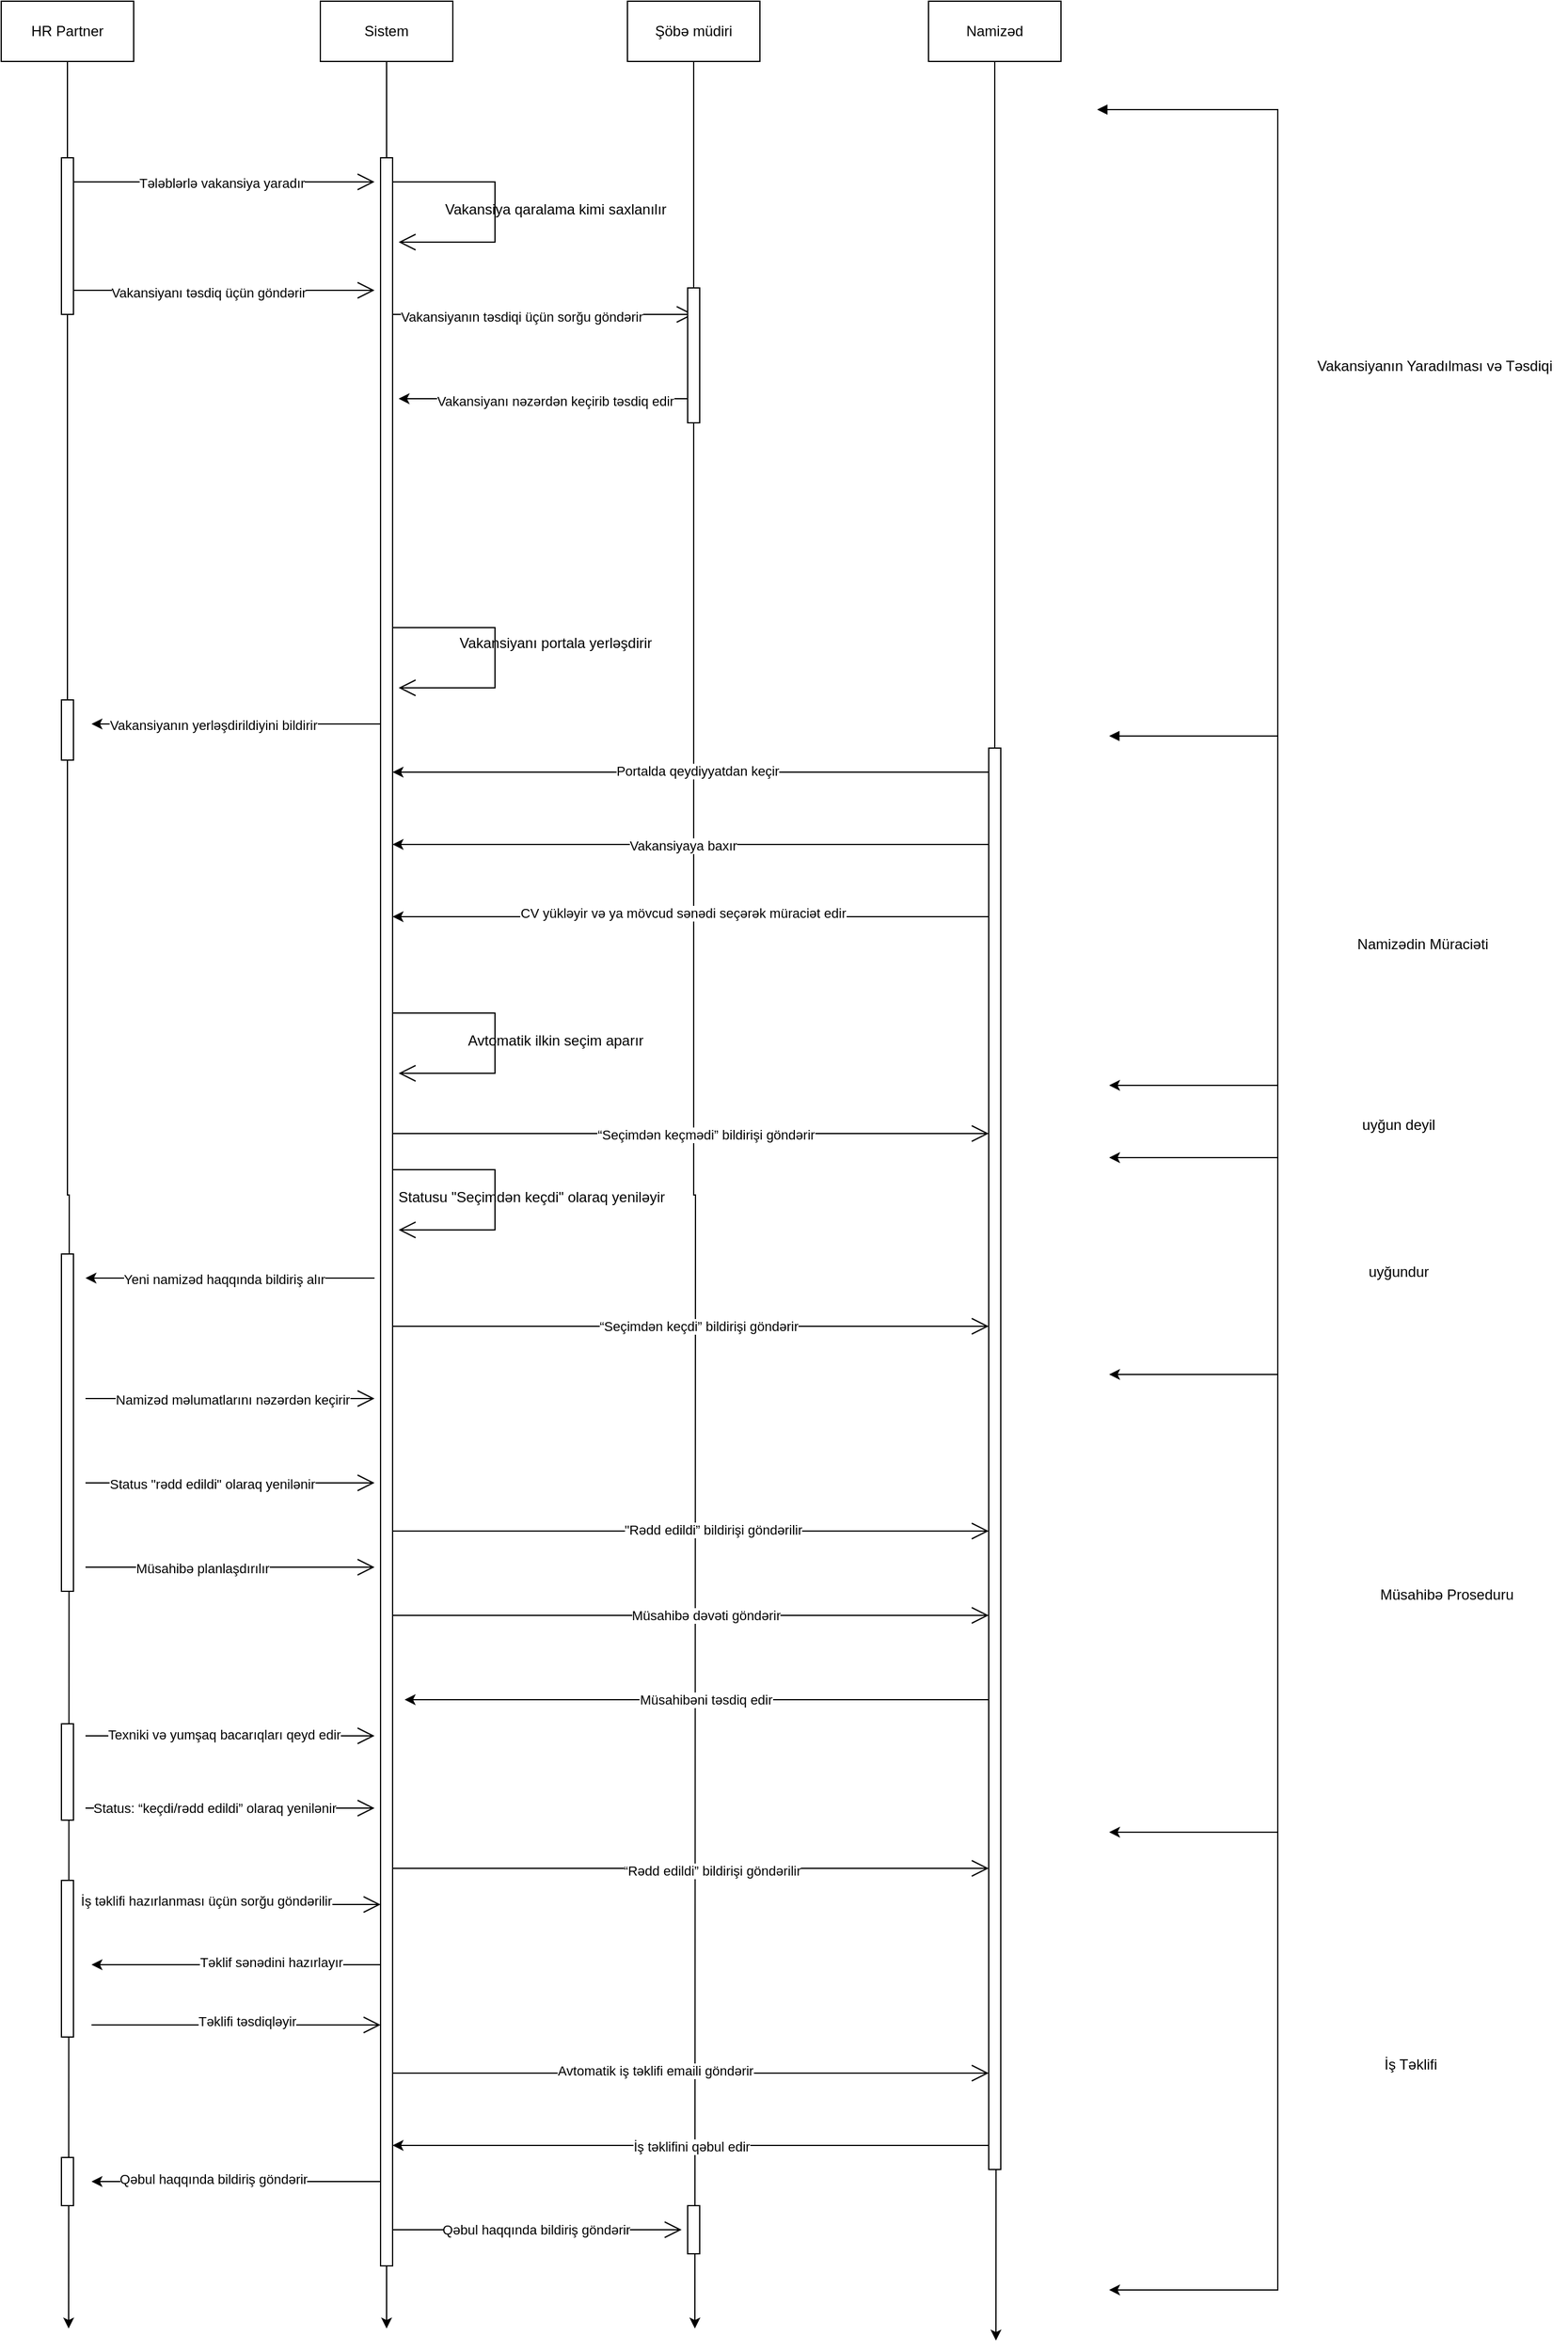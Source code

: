 <mxfile version="27.0.5">
  <diagram name="Page-1" id="e2OLbAz3bTV_gMIaNGq7">
    <mxGraphModel dx="2478" dy="-539" grid="1" gridSize="10" guides="1" tooltips="1" connect="1" arrows="1" fold="1" page="1" pageScale="1" pageWidth="850" pageHeight="1100" math="0" shadow="0">
      <root>
        <mxCell id="0" />
        <mxCell id="1" parent="0" />
        <mxCell id="H8HNsB6rmHnh3LckQYIF-7" style="edgeStyle=orthogonalEdgeStyle;rounded=0;orthogonalLoop=1;jettySize=auto;html=1;exitX=0.5;exitY=1;exitDx=0;exitDy=0;" parent="1" source="H8HNsB6rmHnh3LckQYIF-1" edge="1">
          <mxGeometry relative="1" as="geometry">
            <mxPoint x="-1484" y="3352" as="targetPoint" />
          </mxGeometry>
        </mxCell>
        <mxCell id="H8HNsB6rmHnh3LckQYIF-1" value="HR Partner" style="html=1;whiteSpace=wrap;" parent="1" vertex="1">
          <mxGeometry x="-1540" y="1420" width="110" height="50" as="geometry" />
        </mxCell>
        <mxCell id="H8HNsB6rmHnh3LckQYIF-8" style="edgeStyle=orthogonalEdgeStyle;rounded=0;orthogonalLoop=1;jettySize=auto;html=1;exitX=0.5;exitY=1;exitDx=0;exitDy=0;" parent="1" source="H8HNsB6rmHnh3LckQYIF-2" edge="1">
          <mxGeometry relative="1" as="geometry">
            <mxPoint x="-1220" y="3352" as="targetPoint" />
          </mxGeometry>
        </mxCell>
        <mxCell id="H8HNsB6rmHnh3LckQYIF-2" value="Sistem" style="html=1;whiteSpace=wrap;" parent="1" vertex="1">
          <mxGeometry x="-1275" y="1420" width="110" height="50" as="geometry" />
        </mxCell>
        <mxCell id="H8HNsB6rmHnh3LckQYIF-9" style="edgeStyle=orthogonalEdgeStyle;rounded=0;orthogonalLoop=1;jettySize=auto;html=1;exitX=0.5;exitY=1;exitDx=0;exitDy=0;" parent="1" source="H8HNsB6rmHnh3LckQYIF-3" edge="1">
          <mxGeometry relative="1" as="geometry">
            <mxPoint x="-964" y="3352" as="targetPoint" />
          </mxGeometry>
        </mxCell>
        <mxCell id="H8HNsB6rmHnh3LckQYIF-3" value="Şöbə müdiri" style="html=1;whiteSpace=wrap;" parent="1" vertex="1">
          <mxGeometry x="-1020" y="1420" width="110" height="50" as="geometry" />
        </mxCell>
        <mxCell id="H8HNsB6rmHnh3LckQYIF-10" style="edgeStyle=orthogonalEdgeStyle;rounded=0;orthogonalLoop=1;jettySize=auto;html=1;exitX=0.5;exitY=1;exitDx=0;exitDy=0;" parent="1" source="H8HNsB6rmHnh3LckQYIF-4" edge="1">
          <mxGeometry relative="1" as="geometry">
            <mxPoint x="-714" y="3362" as="targetPoint" />
          </mxGeometry>
        </mxCell>
        <mxCell id="H8HNsB6rmHnh3LckQYIF-4" value="Namizəd" style="html=1;whiteSpace=wrap;" parent="1" vertex="1">
          <mxGeometry x="-770" y="1420" width="110" height="50" as="geometry" />
        </mxCell>
        <mxCell id="H8HNsB6rmHnh3LckQYIF-12" value="" style="endArrow=open;endFill=1;endSize=12;html=1;rounded=0;" parent="1" edge="1">
          <mxGeometry width="160" relative="1" as="geometry">
            <mxPoint x="-1480" y="1570" as="sourcePoint" />
            <mxPoint x="-1230" y="1570" as="targetPoint" />
          </mxGeometry>
        </mxCell>
        <mxCell id="H8HNsB6rmHnh3LckQYIF-55" value="Tələblərlə vakansiya yaradır" style="edgeLabel;html=1;align=center;verticalAlign=middle;resizable=0;points=[];" parent="H8HNsB6rmHnh3LckQYIF-12" vertex="1" connectable="0">
          <mxGeometry x="-0.016" y="-1" relative="1" as="geometry">
            <mxPoint as="offset" />
          </mxGeometry>
        </mxCell>
        <mxCell id="H8HNsB6rmHnh3LckQYIF-13" value="" style="html=1;points=[[0,0,0,0,5],[0,1,0,0,-5],[1,0,0,0,5],[1,1,0,0,-5]];perimeter=orthogonalPerimeter;outlineConnect=0;targetShapes=umlLifeline;portConstraint=eastwest;newEdgeStyle={&quot;curved&quot;:0,&quot;rounded&quot;:0};" parent="1" vertex="1">
          <mxGeometry x="-1490" y="1550" width="10" height="130" as="geometry" />
        </mxCell>
        <mxCell id="H8HNsB6rmHnh3LckQYIF-19" value="" style="html=1;points=[[0,0,0,0,5],[0,1,0,0,-5],[1,0,0,0,5],[1,1,0,0,-5]];perimeter=orthogonalPerimeter;outlineConnect=0;targetShapes=umlLifeline;portConstraint=eastwest;newEdgeStyle={&quot;curved&quot;:0,&quot;rounded&quot;:0};" parent="1" vertex="1">
          <mxGeometry x="-1225" y="1550" width="10" height="1750" as="geometry" />
        </mxCell>
        <mxCell id="H8HNsB6rmHnh3LckQYIF-22" value="" style="endArrow=open;endFill=1;endSize=12;html=1;rounded=0;" parent="1" edge="1">
          <mxGeometry width="160" relative="1" as="geometry">
            <mxPoint x="-1215" y="1680" as="sourcePoint" />
            <mxPoint x="-965" y="1680" as="targetPoint" />
          </mxGeometry>
        </mxCell>
        <mxCell id="H8HNsB6rmHnh3LckQYIF-58" value="Vakansiyanın təsdiqi üçün sorğu göndərir" style="edgeLabel;html=1;align=center;verticalAlign=middle;resizable=0;points=[];" parent="H8HNsB6rmHnh3LckQYIF-22" vertex="1" connectable="0">
          <mxGeometry x="-0.144" y="-2" relative="1" as="geometry">
            <mxPoint as="offset" />
          </mxGeometry>
        </mxCell>
        <mxCell id="H8HNsB6rmHnh3LckQYIF-23" value="" style="endArrow=open;endFill=1;endSize=12;html=1;rounded=0;" parent="1" edge="1">
          <mxGeometry width="160" relative="1" as="geometry">
            <mxPoint x="-1215" y="1570" as="sourcePoint" />
            <mxPoint x="-1210" y="1620" as="targetPoint" />
            <Array as="points">
              <mxPoint x="-1130" y="1570" />
              <mxPoint x="-1130" y="1620" />
            </Array>
          </mxGeometry>
        </mxCell>
        <mxCell id="H8HNsB6rmHnh3LckQYIF-24" value="" style="endArrow=open;endFill=1;endSize=12;html=1;rounded=0;" parent="1" edge="1">
          <mxGeometry width="160" relative="1" as="geometry">
            <mxPoint x="-1480" y="1660" as="sourcePoint" />
            <mxPoint x="-1230" y="1660" as="targetPoint" />
          </mxGeometry>
        </mxCell>
        <mxCell id="H8HNsB6rmHnh3LckQYIF-57" value="Vakansiyanı təsdiq üçün göndərir" style="edgeLabel;html=1;align=center;verticalAlign=middle;resizable=0;points=[];" parent="H8HNsB6rmHnh3LckQYIF-24" vertex="1" connectable="0">
          <mxGeometry x="-0.104" y="-2" relative="1" as="geometry">
            <mxPoint as="offset" />
          </mxGeometry>
        </mxCell>
        <mxCell id="H8HNsB6rmHnh3LckQYIF-26" value="" style="endArrow=open;endFill=1;endSize=12;html=1;rounded=0;" parent="1" edge="1">
          <mxGeometry width="160" relative="1" as="geometry">
            <mxPoint x="-1215" y="2360" as="sourcePoint" />
            <mxPoint x="-720" y="2360" as="targetPoint" />
          </mxGeometry>
        </mxCell>
        <mxCell id="H8HNsB6rmHnh3LckQYIF-71" value="“Seçimdən keçmədi” bildirişi göndərir" style="edgeLabel;html=1;align=center;verticalAlign=middle;resizable=0;points=[];" parent="H8HNsB6rmHnh3LckQYIF-26" vertex="1" connectable="0">
          <mxGeometry x="0.051" y="-1" relative="1" as="geometry">
            <mxPoint as="offset" />
          </mxGeometry>
        </mxCell>
        <mxCell id="H8HNsB6rmHnh3LckQYIF-27" value="" style="endArrow=classic;html=1;rounded=0;" parent="1" edge="1">
          <mxGeometry width="50" height="50" relative="1" as="geometry">
            <mxPoint x="-970" y="1750" as="sourcePoint" />
            <mxPoint x="-1210" y="1750" as="targetPoint" />
          </mxGeometry>
        </mxCell>
        <mxCell id="H8HNsB6rmHnh3LckQYIF-59" value="Vakansiyanı nəzərdən keçirib təsdiq edir" style="edgeLabel;html=1;align=center;verticalAlign=middle;resizable=0;points=[];" parent="H8HNsB6rmHnh3LckQYIF-27" vertex="1" connectable="0">
          <mxGeometry x="0.15" y="2" relative="1" as="geometry">
            <mxPoint x="28" as="offset" />
          </mxGeometry>
        </mxCell>
        <mxCell id="H8HNsB6rmHnh3LckQYIF-30" value="" style="endArrow=open;endFill=1;endSize=12;html=1;rounded=0;" parent="1" edge="1">
          <mxGeometry width="160" relative="1" as="geometry">
            <mxPoint x="-1215" y="1940" as="sourcePoint" />
            <mxPoint x="-1210" y="1990" as="targetPoint" />
            <Array as="points">
              <mxPoint x="-1130" y="1940" />
              <mxPoint x="-1130" y="1990" />
            </Array>
          </mxGeometry>
        </mxCell>
        <mxCell id="H8HNsB6rmHnh3LckQYIF-31" value="" style="endArrow=classic;html=1;rounded=0;" parent="1" edge="1">
          <mxGeometry width="50" height="50" relative="1" as="geometry">
            <mxPoint x="-1225" y="2020" as="sourcePoint" />
            <mxPoint x="-1465" y="2020" as="targetPoint" />
          </mxGeometry>
        </mxCell>
        <mxCell id="H8HNsB6rmHnh3LckQYIF-66" value="Vakansiyanın yerləşdirildiyini bildirir" style="edgeLabel;html=1;align=center;verticalAlign=middle;resizable=0;points=[];" parent="H8HNsB6rmHnh3LckQYIF-31" vertex="1" connectable="0">
          <mxGeometry x="0.158" y="1" relative="1" as="geometry">
            <mxPoint as="offset" />
          </mxGeometry>
        </mxCell>
        <mxCell id="H8HNsB6rmHnh3LckQYIF-32" value="" style="endArrow=classic;html=1;rounded=0;" parent="1" edge="1">
          <mxGeometry width="50" height="50" relative="1" as="geometry">
            <mxPoint x="-720" y="2060" as="sourcePoint" />
            <mxPoint x="-1215" y="2060" as="targetPoint" />
          </mxGeometry>
        </mxCell>
        <mxCell id="H8HNsB6rmHnh3LckQYIF-67" value="Portalda qeydiyyatdan keçir" style="edgeLabel;html=1;align=center;verticalAlign=middle;resizable=0;points=[];" parent="H8HNsB6rmHnh3LckQYIF-32" vertex="1" connectable="0">
          <mxGeometry x="-0.021" y="-1" relative="1" as="geometry">
            <mxPoint as="offset" />
          </mxGeometry>
        </mxCell>
        <mxCell id="H8HNsB6rmHnh3LckQYIF-33" value="" style="endArrow=classic;html=1;rounded=0;" parent="1" edge="1">
          <mxGeometry width="50" height="50" relative="1" as="geometry">
            <mxPoint x="-720" y="2120" as="sourcePoint" />
            <mxPoint x="-1215" y="2120" as="targetPoint" />
          </mxGeometry>
        </mxCell>
        <mxCell id="H8HNsB6rmHnh3LckQYIF-68" value="Vakansiyaya baxır" style="edgeLabel;html=1;align=center;verticalAlign=middle;resizable=0;points=[];" parent="H8HNsB6rmHnh3LckQYIF-33" vertex="1" connectable="0">
          <mxGeometry x="0.029" y="1" relative="1" as="geometry">
            <mxPoint as="offset" />
          </mxGeometry>
        </mxCell>
        <mxCell id="H8HNsB6rmHnh3LckQYIF-34" value="" style="endArrow=classic;html=1;rounded=0;" parent="1" edge="1">
          <mxGeometry width="50" height="50" relative="1" as="geometry">
            <mxPoint x="-720" y="2180" as="sourcePoint" />
            <mxPoint x="-1215" y="2180" as="targetPoint" />
          </mxGeometry>
        </mxCell>
        <mxCell id="H8HNsB6rmHnh3LckQYIF-69" value="CV yükləyir və ya mövcud sənədi seçərək müraciət edir" style="edgeLabel;html=1;align=center;verticalAlign=middle;resizable=0;points=[];" parent="H8HNsB6rmHnh3LckQYIF-34" vertex="1" connectable="0">
          <mxGeometry x="0.029" y="-3" relative="1" as="geometry">
            <mxPoint as="offset" />
          </mxGeometry>
        </mxCell>
        <mxCell id="H8HNsB6rmHnh3LckQYIF-35" value="" style="endArrow=open;endFill=1;endSize=12;html=1;rounded=0;" parent="1" edge="1">
          <mxGeometry width="160" relative="1" as="geometry">
            <mxPoint x="-1215" y="2260" as="sourcePoint" />
            <mxPoint x="-1210" y="2310" as="targetPoint" />
            <Array as="points">
              <mxPoint x="-1130" y="2260" />
              <mxPoint x="-1130" y="2310" />
            </Array>
          </mxGeometry>
        </mxCell>
        <mxCell id="H8HNsB6rmHnh3LckQYIF-36" value="" style="endArrow=open;endFill=1;endSize=12;html=1;rounded=0;" parent="1" edge="1">
          <mxGeometry width="160" relative="1" as="geometry">
            <mxPoint x="-1215" y="2390" as="sourcePoint" />
            <mxPoint x="-1210" y="2440" as="targetPoint" />
            <Array as="points">
              <mxPoint x="-1130" y="2390" />
              <mxPoint x="-1130" y="2440" />
            </Array>
          </mxGeometry>
        </mxCell>
        <mxCell id="H8HNsB6rmHnh3LckQYIF-37" value="" style="endArrow=classic;html=1;rounded=0;" parent="1" edge="1">
          <mxGeometry width="50" height="50" relative="1" as="geometry">
            <mxPoint x="-1230" y="2480" as="sourcePoint" />
            <mxPoint x="-1470" y="2480" as="targetPoint" />
          </mxGeometry>
        </mxCell>
        <mxCell id="H8HNsB6rmHnh3LckQYIF-73" value="Yeni namizəd haqqında bildiriş alır" style="edgeLabel;html=1;align=center;verticalAlign=middle;resizable=0;points=[];" parent="H8HNsB6rmHnh3LckQYIF-37" vertex="1" connectable="0">
          <mxGeometry x="0.042" y="1" relative="1" as="geometry">
            <mxPoint as="offset" />
          </mxGeometry>
        </mxCell>
        <mxCell id="H8HNsB6rmHnh3LckQYIF-38" value="" style="endArrow=open;endFill=1;endSize=12;html=1;rounded=0;" parent="1" edge="1">
          <mxGeometry width="160" relative="1" as="geometry">
            <mxPoint x="-1215" y="2520" as="sourcePoint" />
            <mxPoint x="-720" y="2520" as="targetPoint" />
          </mxGeometry>
        </mxCell>
        <mxCell id="H8HNsB6rmHnh3LckQYIF-75" value="“Seçimdən keçdi” bildirişi göndərir" style="edgeLabel;html=1;align=center;verticalAlign=middle;resizable=0;points=[];" parent="H8HNsB6rmHnh3LckQYIF-38" vertex="1" connectable="0">
          <mxGeometry x="0.026" relative="1" as="geometry">
            <mxPoint as="offset" />
          </mxGeometry>
        </mxCell>
        <mxCell id="H8HNsB6rmHnh3LckQYIF-39" value="" style="endArrow=open;endFill=1;endSize=12;html=1;rounded=0;" parent="1" edge="1">
          <mxGeometry width="160" relative="1" as="geometry">
            <mxPoint x="-1470" y="2580" as="sourcePoint" />
            <mxPoint x="-1230" y="2580" as="targetPoint" />
          </mxGeometry>
        </mxCell>
        <mxCell id="H8HNsB6rmHnh3LckQYIF-76" value="Namizəd məlumatlarını nəzərdən keçirir" style="edgeLabel;html=1;align=center;verticalAlign=middle;resizable=0;points=[];" parent="H8HNsB6rmHnh3LckQYIF-39" vertex="1" connectable="0">
          <mxGeometry x="0.017" y="-1" relative="1" as="geometry">
            <mxPoint as="offset" />
          </mxGeometry>
        </mxCell>
        <mxCell id="H8HNsB6rmHnh3LckQYIF-40" value="" style="endArrow=open;endFill=1;endSize=12;html=1;rounded=0;" parent="1" edge="1">
          <mxGeometry width="160" relative="1" as="geometry">
            <mxPoint x="-1470" y="2650" as="sourcePoint" />
            <mxPoint x="-1230" y="2650" as="targetPoint" />
          </mxGeometry>
        </mxCell>
        <mxCell id="H8HNsB6rmHnh3LckQYIF-77" value="Status &quot;rədd edildi&quot; olaraq yenilənir" style="edgeLabel;html=1;align=center;verticalAlign=middle;resizable=0;points=[];" parent="H8HNsB6rmHnh3LckQYIF-40" vertex="1" connectable="0">
          <mxGeometry x="-0.125" y="-1" relative="1" as="geometry">
            <mxPoint as="offset" />
          </mxGeometry>
        </mxCell>
        <mxCell id="H8HNsB6rmHnh3LckQYIF-41" value="" style="endArrow=open;endFill=1;endSize=12;html=1;rounded=0;" parent="1" edge="1">
          <mxGeometry width="160" relative="1" as="geometry">
            <mxPoint x="-1470" y="2720" as="sourcePoint" />
            <mxPoint x="-1230" y="2720" as="targetPoint" />
          </mxGeometry>
        </mxCell>
        <mxCell id="H8HNsB6rmHnh3LckQYIF-81" value="Müsahibə planlaşdırılır" style="edgeLabel;html=1;align=center;verticalAlign=middle;resizable=0;points=[];" parent="H8HNsB6rmHnh3LckQYIF-41" vertex="1" connectable="0">
          <mxGeometry x="-0.192" y="-1" relative="1" as="geometry">
            <mxPoint as="offset" />
          </mxGeometry>
        </mxCell>
        <mxCell id="H8HNsB6rmHnh3LckQYIF-42" value="" style="endArrow=open;endFill=1;endSize=12;html=1;rounded=0;" parent="1" edge="1">
          <mxGeometry width="160" relative="1" as="geometry">
            <mxPoint x="-1215" y="2690" as="sourcePoint" />
            <mxPoint x="-720" y="2690" as="targetPoint" />
          </mxGeometry>
        </mxCell>
        <mxCell id="H8HNsB6rmHnh3LckQYIF-80" value="&quot;Rədd edildi” bildirişi göndərilir" style="edgeLabel;html=1;align=center;verticalAlign=middle;resizable=0;points=[];" parent="H8HNsB6rmHnh3LckQYIF-42" vertex="1" connectable="0">
          <mxGeometry x="0.073" y="1" relative="1" as="geometry">
            <mxPoint as="offset" />
          </mxGeometry>
        </mxCell>
        <mxCell id="H8HNsB6rmHnh3LckQYIF-43" value="" style="endArrow=open;endFill=1;endSize=12;html=1;rounded=0;" parent="1" edge="1">
          <mxGeometry width="160" relative="1" as="geometry">
            <mxPoint x="-1215" y="2760" as="sourcePoint" />
            <mxPoint x="-720" y="2760" as="targetPoint" />
          </mxGeometry>
        </mxCell>
        <mxCell id="H8HNsB6rmHnh3LckQYIF-82" value="Müsahibə dəvəti göndərir" style="edgeLabel;html=1;align=center;verticalAlign=middle;resizable=0;points=[];" parent="H8HNsB6rmHnh3LckQYIF-43" vertex="1" connectable="0">
          <mxGeometry x="0.051" relative="1" as="geometry">
            <mxPoint as="offset" />
          </mxGeometry>
        </mxCell>
        <mxCell id="H8HNsB6rmHnh3LckQYIF-44" value="" style="endArrow=classic;html=1;rounded=0;" parent="1" edge="1">
          <mxGeometry width="50" height="50" relative="1" as="geometry">
            <mxPoint x="-720" y="3200" as="sourcePoint" />
            <mxPoint x="-1215" y="3200" as="targetPoint" />
          </mxGeometry>
        </mxCell>
        <mxCell id="H8HNsB6rmHnh3LckQYIF-91" value="İş təklifini qəbul edir" style="edgeLabel;html=1;align=center;verticalAlign=middle;resizable=0;points=[];" parent="H8HNsB6rmHnh3LckQYIF-44" vertex="1" connectable="0">
          <mxGeometry x="-0.001" y="1" relative="1" as="geometry">
            <mxPoint as="offset" />
          </mxGeometry>
        </mxCell>
        <mxCell id="H8HNsB6rmHnh3LckQYIF-45" value="" style="endArrow=open;endFill=1;endSize=12;html=1;rounded=0;" parent="1" edge="1">
          <mxGeometry width="160" relative="1" as="geometry">
            <mxPoint x="-1470" y="2860" as="sourcePoint" />
            <mxPoint x="-1230" y="2860" as="targetPoint" />
          </mxGeometry>
        </mxCell>
        <mxCell id="H8HNsB6rmHnh3LckQYIF-84" value="Texniki və yumşaq bacarıqları qeyd edir" style="edgeLabel;html=1;align=center;verticalAlign=middle;resizable=0;points=[];" parent="H8HNsB6rmHnh3LckQYIF-45" vertex="1" connectable="0">
          <mxGeometry x="-0.042" y="1" relative="1" as="geometry">
            <mxPoint as="offset" />
          </mxGeometry>
        </mxCell>
        <mxCell id="H8HNsB6rmHnh3LckQYIF-46" value="" style="endArrow=open;endFill=1;endSize=12;html=1;rounded=0;" parent="1" edge="1">
          <mxGeometry width="160" relative="1" as="geometry">
            <mxPoint x="-1470" y="2920" as="sourcePoint" />
            <mxPoint x="-1230" y="2920" as="targetPoint" />
          </mxGeometry>
        </mxCell>
        <mxCell id="H8HNsB6rmHnh3LckQYIF-85" value="Status: “keçdi/rədd edildi” olaraq yenilənir" style="edgeLabel;html=1;align=center;verticalAlign=middle;resizable=0;points=[];" parent="H8HNsB6rmHnh3LckQYIF-46" vertex="1" connectable="0">
          <mxGeometry x="-0.108" relative="1" as="geometry">
            <mxPoint as="offset" />
          </mxGeometry>
        </mxCell>
        <mxCell id="H8HNsB6rmHnh3LckQYIF-47" value="" style="endArrow=open;endFill=1;endSize=12;html=1;rounded=0;" parent="1" edge="1">
          <mxGeometry width="160" relative="1" as="geometry">
            <mxPoint x="-1215" y="2970" as="sourcePoint" />
            <mxPoint x="-720" y="2970" as="targetPoint" />
          </mxGeometry>
        </mxCell>
        <mxCell id="H8HNsB6rmHnh3LckQYIF-86" value="“Rədd edildi” bildirişi göndərilir" style="edgeLabel;html=1;align=center;verticalAlign=middle;resizable=0;points=[];" parent="H8HNsB6rmHnh3LckQYIF-47" vertex="1" connectable="0">
          <mxGeometry x="0.07" y="-2" relative="1" as="geometry">
            <mxPoint as="offset" />
          </mxGeometry>
        </mxCell>
        <mxCell id="H8HNsB6rmHnh3LckQYIF-48" value="" style="endArrow=open;endFill=1;endSize=12;html=1;rounded=0;" parent="1" edge="1">
          <mxGeometry width="160" relative="1" as="geometry">
            <mxPoint x="-1215" y="3140" as="sourcePoint" />
            <mxPoint x="-720" y="3140" as="targetPoint" />
          </mxGeometry>
        </mxCell>
        <mxCell id="H8HNsB6rmHnh3LckQYIF-90" value="Avtomatik iş təklifi emaili göndərir" style="edgeLabel;html=1;align=center;verticalAlign=middle;resizable=0;points=[];" parent="H8HNsB6rmHnh3LckQYIF-48" vertex="1" connectable="0">
          <mxGeometry x="-0.12" y="2" relative="1" as="geometry">
            <mxPoint as="offset" />
          </mxGeometry>
        </mxCell>
        <mxCell id="H8HNsB6rmHnh3LckQYIF-49" value="" style="endArrow=open;endFill=1;endSize=12;html=1;rounded=0;" parent="1" edge="1">
          <mxGeometry width="160" relative="1" as="geometry">
            <mxPoint x="-1465" y="3000" as="sourcePoint" />
            <mxPoint x="-1225" y="3000" as="targetPoint" />
          </mxGeometry>
        </mxCell>
        <mxCell id="H8HNsB6rmHnh3LckQYIF-87" value="İş təklifi hazırlanması üçün sorğu göndərilir" style="edgeLabel;html=1;align=center;verticalAlign=middle;resizable=0;points=[];" parent="H8HNsB6rmHnh3LckQYIF-49" vertex="1" connectable="0">
          <mxGeometry x="-0.208" y="3" relative="1" as="geometry">
            <mxPoint as="offset" />
          </mxGeometry>
        </mxCell>
        <mxCell id="H8HNsB6rmHnh3LckQYIF-50" value="" style="endArrow=open;endFill=1;endSize=12;html=1;rounded=0;" parent="1" edge="1">
          <mxGeometry width="160" relative="1" as="geometry">
            <mxPoint x="-1465" y="3100" as="sourcePoint" />
            <mxPoint x="-1225" y="3100" as="targetPoint" />
          </mxGeometry>
        </mxCell>
        <mxCell id="H8HNsB6rmHnh3LckQYIF-89" value="Təklifi təsdiqləyir" style="edgeLabel;html=1;align=center;verticalAlign=middle;resizable=0;points=[];" parent="H8HNsB6rmHnh3LckQYIF-50" vertex="1" connectable="0">
          <mxGeometry x="0.075" y="3" relative="1" as="geometry">
            <mxPoint as="offset" />
          </mxGeometry>
        </mxCell>
        <mxCell id="H8HNsB6rmHnh3LckQYIF-51" value="" style="endArrow=classic;html=1;rounded=0;" parent="1" edge="1">
          <mxGeometry width="50" height="50" relative="1" as="geometry">
            <mxPoint x="-1225" y="3050" as="sourcePoint" />
            <mxPoint x="-1465" y="3050" as="targetPoint" />
          </mxGeometry>
        </mxCell>
        <mxCell id="H8HNsB6rmHnh3LckQYIF-88" value="Təklif sənədini hazırlayır" style="edgeLabel;html=1;align=center;verticalAlign=middle;resizable=0;points=[];" parent="H8HNsB6rmHnh3LckQYIF-51" vertex="1" connectable="0">
          <mxGeometry x="-0.242" y="-2" relative="1" as="geometry">
            <mxPoint as="offset" />
          </mxGeometry>
        </mxCell>
        <mxCell id="H8HNsB6rmHnh3LckQYIF-52" value="" style="endArrow=classic;html=1;rounded=0;" parent="1" edge="1">
          <mxGeometry width="50" height="50" relative="1" as="geometry">
            <mxPoint x="-720" y="2830" as="sourcePoint" />
            <mxPoint x="-1205" y="2830" as="targetPoint" />
          </mxGeometry>
        </mxCell>
        <mxCell id="H8HNsB6rmHnh3LckQYIF-83" value="Müsahibəni təsdiq edir" style="edgeLabel;html=1;align=center;verticalAlign=middle;resizable=0;points=[];" parent="H8HNsB6rmHnh3LckQYIF-52" vertex="1" connectable="0">
          <mxGeometry x="-0.029" relative="1" as="geometry">
            <mxPoint as="offset" />
          </mxGeometry>
        </mxCell>
        <mxCell id="H8HNsB6rmHnh3LckQYIF-53" value="" style="endArrow=classic;html=1;rounded=0;" parent="1" edge="1">
          <mxGeometry width="50" height="50" relative="1" as="geometry">
            <mxPoint x="-1225" y="3230" as="sourcePoint" />
            <mxPoint x="-1465" y="3230" as="targetPoint" />
          </mxGeometry>
        </mxCell>
        <mxCell id="H8HNsB6rmHnh3LckQYIF-92" value="Qəbul haqqında bildiriş göndərir" style="edgeLabel;html=1;align=center;verticalAlign=middle;resizable=0;points=[];" parent="H8HNsB6rmHnh3LckQYIF-53" vertex="1" connectable="0">
          <mxGeometry x="0.158" y="-2" relative="1" as="geometry">
            <mxPoint as="offset" />
          </mxGeometry>
        </mxCell>
        <mxCell id="H8HNsB6rmHnh3LckQYIF-54" value="" style="endArrow=open;endFill=1;endSize=12;html=1;rounded=0;" parent="1" edge="1">
          <mxGeometry width="160" relative="1" as="geometry">
            <mxPoint x="-1215" y="3270" as="sourcePoint" />
            <mxPoint x="-975" y="3270" as="targetPoint" />
          </mxGeometry>
        </mxCell>
        <mxCell id="H8HNsB6rmHnh3LckQYIF-93" value="Text" style="edgeLabel;html=1;align=center;verticalAlign=middle;resizable=0;points=[];" parent="H8HNsB6rmHnh3LckQYIF-54" vertex="1" connectable="0">
          <mxGeometry x="-0.033" y="-1" relative="1" as="geometry">
            <mxPoint as="offset" />
          </mxGeometry>
        </mxCell>
        <mxCell id="H8HNsB6rmHnh3LckQYIF-94" value="Qəbul haqqında bildiriş göndərir" style="edgeLabel;html=1;align=center;verticalAlign=middle;resizable=0;points=[];" parent="H8HNsB6rmHnh3LckQYIF-54" vertex="1" connectable="0">
          <mxGeometry x="-0.008" y="-5" relative="1" as="geometry">
            <mxPoint y="-5" as="offset" />
          </mxGeometry>
        </mxCell>
        <mxCell id="H8HNsB6rmHnh3LckQYIF-56" value="Vakansiya qaralama kimi saxlanılır" style="text;html=1;align=center;verticalAlign=middle;resizable=0;points=[];autosize=1;strokeColor=none;fillColor=none;" parent="1" vertex="1">
          <mxGeometry x="-1185" y="1578" width="210" height="30" as="geometry" />
        </mxCell>
        <mxCell id="H8HNsB6rmHnh3LckQYIF-65" value="Vakansiyanı portala yerləşdirir" style="text;html=1;align=center;verticalAlign=middle;resizable=0;points=[];autosize=1;strokeColor=none;fillColor=none;" parent="1" vertex="1">
          <mxGeometry x="-1170" y="1938" width="180" height="30" as="geometry" />
        </mxCell>
        <mxCell id="H8HNsB6rmHnh3LckQYIF-70" value="Avtomatik ilkin seçim aparır" style="text;html=1;align=center;verticalAlign=middle;resizable=0;points=[];autosize=1;strokeColor=none;fillColor=none;" parent="1" vertex="1">
          <mxGeometry x="-1165" y="2268" width="170" height="30" as="geometry" />
        </mxCell>
        <mxCell id="H8HNsB6rmHnh3LckQYIF-72" value="Statusu &quot;Seçimdən keçdi&quot; olaraq yeniləyir" style="text;html=1;align=center;verticalAlign=middle;resizable=0;points=[];autosize=1;strokeColor=none;fillColor=none;" parent="1" vertex="1">
          <mxGeometry x="-1220" y="2398" width="240" height="30" as="geometry" />
        </mxCell>
        <mxCell id="H8HNsB6rmHnh3LckQYIF-95" value="" style="endArrow=block;startArrow=block;endFill=1;startFill=1;html=1;rounded=0;" parent="1" edge="1">
          <mxGeometry width="160" relative="1" as="geometry">
            <mxPoint x="-630" y="1510" as="sourcePoint" />
            <mxPoint x="-620" y="2030" as="targetPoint" />
            <Array as="points">
              <mxPoint x="-480" y="1510" />
              <mxPoint x="-480" y="2030" />
            </Array>
          </mxGeometry>
        </mxCell>
        <mxCell id="H8HNsB6rmHnh3LckQYIF-96" value="Vakansiyanın Yaradılması və Təsdiqi" style="text;html=1;align=center;verticalAlign=middle;resizable=0;points=[];autosize=1;strokeColor=none;fillColor=none;" parent="1" vertex="1">
          <mxGeometry x="-460" y="1708" width="220" height="30" as="geometry" />
        </mxCell>
        <mxCell id="H8HNsB6rmHnh3LckQYIF-98" value="" style="endArrow=classic;html=1;rounded=0;" parent="1" edge="1">
          <mxGeometry width="50" height="50" relative="1" as="geometry">
            <mxPoint x="-480" y="2030" as="sourcePoint" />
            <mxPoint x="-620" y="2320" as="targetPoint" />
            <Array as="points">
              <mxPoint x="-480" y="2320" />
            </Array>
          </mxGeometry>
        </mxCell>
        <mxCell id="H8HNsB6rmHnh3LckQYIF-99" value="Namizədin Müraciəti" style="text;html=1;align=center;verticalAlign=middle;resizable=0;points=[];autosize=1;strokeColor=none;fillColor=none;" parent="1" vertex="1">
          <mxGeometry x="-425" y="2188" width="130" height="30" as="geometry" />
        </mxCell>
        <mxCell id="H8HNsB6rmHnh3LckQYIF-100" value="" style="endArrow=classic;html=1;rounded=0;" parent="1" edge="1">
          <mxGeometry width="50" height="50" relative="1" as="geometry">
            <mxPoint x="-480" y="2320" as="sourcePoint" />
            <mxPoint x="-620" y="2380" as="targetPoint" />
            <Array as="points">
              <mxPoint x="-480" y="2380" />
            </Array>
          </mxGeometry>
        </mxCell>
        <mxCell id="H8HNsB6rmHnh3LckQYIF-101" value="&lt;span style=&quot;color: rgba(0, 0, 0, 0); font-family: monospace; font-size: 0px; text-align: start;&quot;&gt;%3CmxGraphModel%3E%3Croot%3E%3CmxCell%20id%3D%220%22%2F%3E%3CmxCell%20id%3D%221%22%20parent%3D%220%22%2F%3E%3CmxCell%20id%3D%222%22%20value%3D%22%22%20style%3D%22endArrow%3Dclassic%3Bhtml%3D1%3Brounded%3D0%3B%22%20edge%3D%221%22%20parent%3D%221%22%3E%3CmxGeometry%20width%3D%2250%22%20height%3D%2250%22%20relative%3D%221%22%20as%3D%22geometry%22%3E%3CmxPoint%20x%3D%22-480%22%20y%3D%222030%22%20as%3D%22sourcePoint%22%2F%3E%3CmxPoint%20x%3D%22-620%22%20y%3D%222320%22%20as%3D%22targetPoint%22%2F%3E%3CArray%20as%3D%22points%22%3E%3CmxPoint%20x%3D%22-480%22%20y%3D%222320%22%2F%3E%3C%2FArray%3E%3C%2FmxGeometry%3E%3C%2FmxCell%3E%3C%2Froot%3E%3C%2FmxGraphModel%3E&lt;/span&gt;" style="text;html=1;align=center;verticalAlign=middle;resizable=0;points=[];autosize=1;strokeColor=none;fillColor=none;" parent="1" vertex="1">
          <mxGeometry x="-370" y="2338" width="20" height="30" as="geometry" />
        </mxCell>
        <mxCell id="H8HNsB6rmHnh3LckQYIF-102" value="uyğun deyil" style="text;html=1;align=center;verticalAlign=middle;resizable=0;points=[];autosize=1;strokeColor=none;fillColor=none;" parent="1" vertex="1">
          <mxGeometry x="-420" y="2338" width="80" height="30" as="geometry" />
        </mxCell>
        <mxCell id="H8HNsB6rmHnh3LckQYIF-103" value="" style="endArrow=classic;html=1;rounded=0;" parent="1" edge="1">
          <mxGeometry width="50" height="50" relative="1" as="geometry">
            <mxPoint x="-480" y="2380" as="sourcePoint" />
            <mxPoint x="-620" y="2560" as="targetPoint" />
            <Array as="points">
              <mxPoint x="-480" y="2560" />
            </Array>
          </mxGeometry>
        </mxCell>
        <mxCell id="H8HNsB6rmHnh3LckQYIF-104" value="uyğundur" style="text;html=1;align=center;verticalAlign=middle;resizable=0;points=[];autosize=1;strokeColor=none;fillColor=none;" parent="1" vertex="1">
          <mxGeometry x="-415" y="2460" width="70" height="30" as="geometry" />
        </mxCell>
        <mxCell id="H8HNsB6rmHnh3LckQYIF-105" value="" style="endArrow=classic;html=1;rounded=0;" parent="1" edge="1">
          <mxGeometry width="50" height="50" relative="1" as="geometry">
            <mxPoint x="-480" y="2560" as="sourcePoint" />
            <mxPoint x="-620" y="2940" as="targetPoint" />
            <Array as="points">
              <mxPoint x="-480" y="2940" />
            </Array>
          </mxGeometry>
        </mxCell>
        <mxCell id="H8HNsB6rmHnh3LckQYIF-106" value="Müsahibə Proseduru" style="text;html=1;align=center;verticalAlign=middle;resizable=0;points=[];autosize=1;strokeColor=none;fillColor=none;" parent="1" vertex="1">
          <mxGeometry x="-405" y="2728" width="130" height="30" as="geometry" />
        </mxCell>
        <mxCell id="H8HNsB6rmHnh3LckQYIF-107" value="" style="endArrow=classic;html=1;rounded=0;" parent="1" edge="1">
          <mxGeometry width="50" height="50" relative="1" as="geometry">
            <mxPoint x="-480" y="2940" as="sourcePoint" />
            <mxPoint x="-620" y="3320" as="targetPoint" />
            <Array as="points">
              <mxPoint x="-480" y="3320" />
            </Array>
          </mxGeometry>
        </mxCell>
        <mxCell id="H8HNsB6rmHnh3LckQYIF-108" value="İş Təklifi" style="text;html=1;align=center;verticalAlign=middle;resizable=0;points=[];autosize=1;strokeColor=none;fillColor=none;" parent="1" vertex="1">
          <mxGeometry x="-405" y="3118" width="70" height="30" as="geometry" />
        </mxCell>
        <mxCell id="0LTErTjQb_-n59x0dqcd-1" value="" style="html=1;points=[[0,0,0,0,5],[0,1,0,0,-5],[1,0,0,0,5],[1,1,0,0,-5]];perimeter=orthogonalPerimeter;outlineConnect=0;targetShapes=umlLifeline;portConstraint=eastwest;newEdgeStyle={&quot;curved&quot;:0,&quot;rounded&quot;:0};" vertex="1" parent="1">
          <mxGeometry x="-720" y="2040" width="10" height="1180" as="geometry" />
        </mxCell>
        <mxCell id="0LTErTjQb_-n59x0dqcd-4" value="" style="html=1;points=[[0,0,0,0,5],[0,1,0,0,-5],[1,0,0,0,5],[1,1,0,0,-5]];perimeter=orthogonalPerimeter;outlineConnect=0;targetShapes=umlLifeline;portConstraint=eastwest;newEdgeStyle={&quot;curved&quot;:0,&quot;rounded&quot;:0};" vertex="1" parent="1">
          <mxGeometry x="-970" y="1658" width="10" height="112" as="geometry" />
        </mxCell>
        <mxCell id="0LTErTjQb_-n59x0dqcd-7" value="" style="html=1;points=[[0,0,0,0,5],[0,1,0,0,-5],[1,0,0,0,5],[1,1,0,0,-5]];perimeter=orthogonalPerimeter;outlineConnect=0;targetShapes=umlLifeline;portConstraint=eastwest;newEdgeStyle={&quot;curved&quot;:0,&quot;rounded&quot;:0};" vertex="1" parent="1">
          <mxGeometry x="-970" y="3250" width="10" height="40" as="geometry" />
        </mxCell>
        <mxCell id="0LTErTjQb_-n59x0dqcd-10" value="" style="html=1;points=[[0,0,0,0,5],[0,1,0,0,-5],[1,0,0,0,5],[1,1,0,0,-5]];perimeter=orthogonalPerimeter;outlineConnect=0;targetShapes=umlLifeline;portConstraint=eastwest;newEdgeStyle={&quot;curved&quot;:0,&quot;rounded&quot;:0};" vertex="1" parent="1">
          <mxGeometry x="-1490" y="2000" width="10" height="50" as="geometry" />
        </mxCell>
        <mxCell id="0LTErTjQb_-n59x0dqcd-13" value="" style="html=1;points=[[0,0,0,0,5],[0,1,0,0,-5],[1,0,0,0,5],[1,1,0,0,-5]];perimeter=orthogonalPerimeter;outlineConnect=0;targetShapes=umlLifeline;portConstraint=eastwest;newEdgeStyle={&quot;curved&quot;:0,&quot;rounded&quot;:0};" vertex="1" parent="1">
          <mxGeometry x="-1490" y="2460" width="10" height="280" as="geometry" />
        </mxCell>
        <mxCell id="0LTErTjQb_-n59x0dqcd-16" value="" style="html=1;points=[[0,0,0,0,5],[0,1,0,0,-5],[1,0,0,0,5],[1,1,0,0,-5]];perimeter=orthogonalPerimeter;outlineConnect=0;targetShapes=umlLifeline;portConstraint=eastwest;newEdgeStyle={&quot;curved&quot;:0,&quot;rounded&quot;:0};" vertex="1" parent="1">
          <mxGeometry x="-1490" y="2850" width="10" height="80" as="geometry" />
        </mxCell>
        <mxCell id="0LTErTjQb_-n59x0dqcd-19" value="" style="html=1;points=[[0,0,0,0,5],[0,1,0,0,-5],[1,0,0,0,5],[1,1,0,0,-5]];perimeter=orthogonalPerimeter;outlineConnect=0;targetShapes=umlLifeline;portConstraint=eastwest;newEdgeStyle={&quot;curved&quot;:0,&quot;rounded&quot;:0};" vertex="1" parent="1">
          <mxGeometry x="-1490" y="2980" width="10" height="130" as="geometry" />
        </mxCell>
        <mxCell id="0LTErTjQb_-n59x0dqcd-22" value="" style="html=1;points=[[0,0,0,0,5],[0,1,0,0,-5],[1,0,0,0,5],[1,1,0,0,-5]];perimeter=orthogonalPerimeter;outlineConnect=0;targetShapes=umlLifeline;portConstraint=eastwest;newEdgeStyle={&quot;curved&quot;:0,&quot;rounded&quot;:0};" vertex="1" parent="1">
          <mxGeometry x="-1490" y="3210" width="10" height="40" as="geometry" />
        </mxCell>
      </root>
    </mxGraphModel>
  </diagram>
</mxfile>
